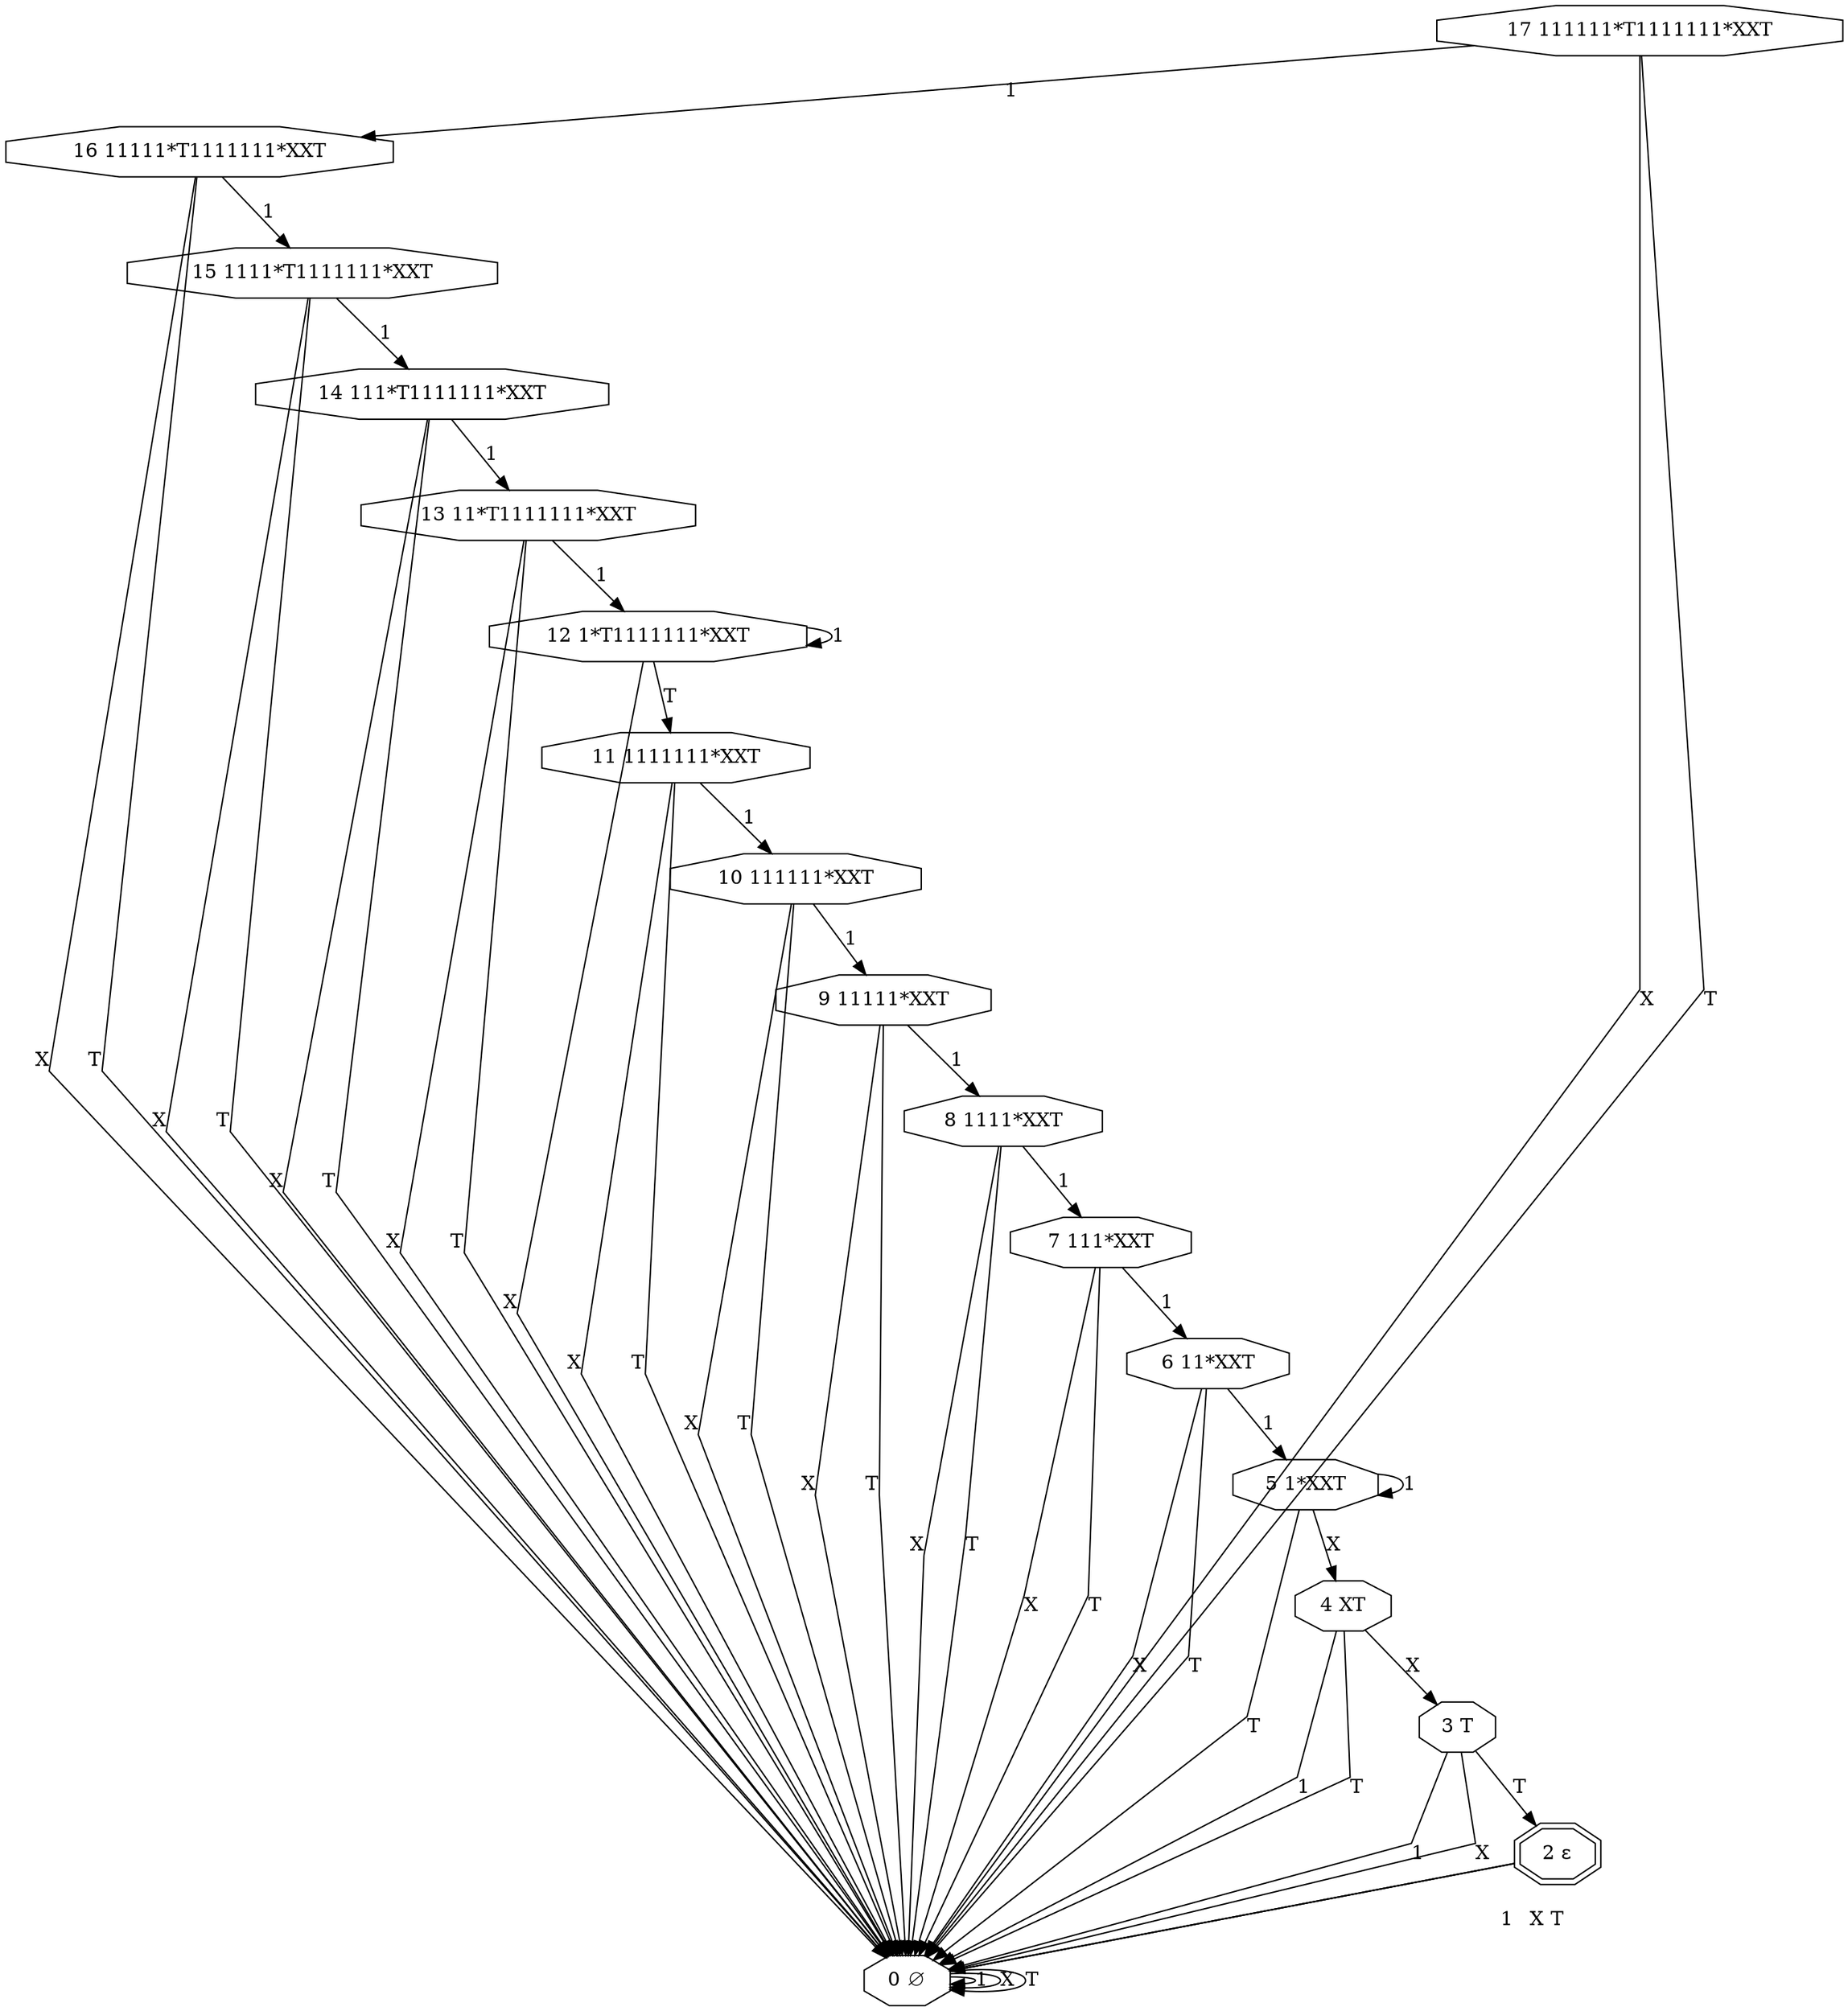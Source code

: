 digraph g
{
graph [ splines = false ] 
17 [shape=octagon label="17 111111*T1111111*XXT"]
17 -> 16 [label=1] 
17 -> 0 [label=X] 
17 -> 0 [label=T] 
16 [shape=octagon label="16 11111*T1111111*XXT"]
16 -> 15 [label=1] 
16 -> 0 [label=X] 
16 -> 0 [label=T] 
0 [shape=octagon label="0 &#8709;"]
0 -> 0 [label=1] 
0 -> 0 [label=X] 
0 -> 0 [label=T] 
15 [shape=octagon label="15 1111*T1111111*XXT"]
15 -> 14 [label=1] 
15 -> 0 [label=X] 
15 -> 0 [label=T] 
14 [shape=octagon label="14 111*T1111111*XXT"]
14 -> 13 [label=1] 
14 -> 0 [label=X] 
14 -> 0 [label=T] 
13 [shape=octagon label="13 11*T1111111*XXT"]
13 -> 12 [label=1] 
13 -> 0 [label=X] 
13 -> 0 [label=T] 
12 [shape=octagon label="12 1*T1111111*XXT"]
12 -> 12 [label=1] 
12 -> 0 [label=X] 
12 -> 11 [label=T] 
11 [shape=octagon label="11 1111111*XXT"]
11 -> 10 [label=1] 
11 -> 0 [label=X] 
11 -> 0 [label=T] 
10 [shape=octagon label="10 111111*XXT"]
10 -> 9 [label=1] 
10 -> 0 [label=X] 
10 -> 0 [label=T] 
9 [shape=octagon label="9 11111*XXT"]
9 -> 8 [label=1] 
9 -> 0 [label=X] 
9 -> 0 [label=T] 
8 [shape=octagon label="8 1111*XXT"]
8 -> 7 [label=1] 
8 -> 0 [label=X] 
8 -> 0 [label=T] 
7 [shape=octagon label="7 111*XXT"]
7 -> 6 [label=1] 
7 -> 0 [label=X] 
7 -> 0 [label=T] 
6 [shape=octagon label="6 11*XXT"]
6 -> 5 [label=1] 
6 -> 0 [label=X] 
6 -> 0 [label=T] 
5 [shape=octagon label="5 1*XXT"]
5 -> 5 [label=1] 
5 -> 4 [label=X] 
5 -> 0 [label=T] 
4 [shape=octagon label="4 XT"]
4 -> 0 [label=1] 
4 -> 3 [label=X] 
4 -> 0 [label=T] 
3 [shape=octagon label="3 T"]
3 -> 0 [label=1] 
3 -> 0 [label=X] 
3 -> 2 [label=T] 
2 [shape=doubleoctagon label="2 &#949;"]
2 -> 0 [label=1] 
2 -> 0 [label=X] 
2 -> 0 [label=T] 
}
